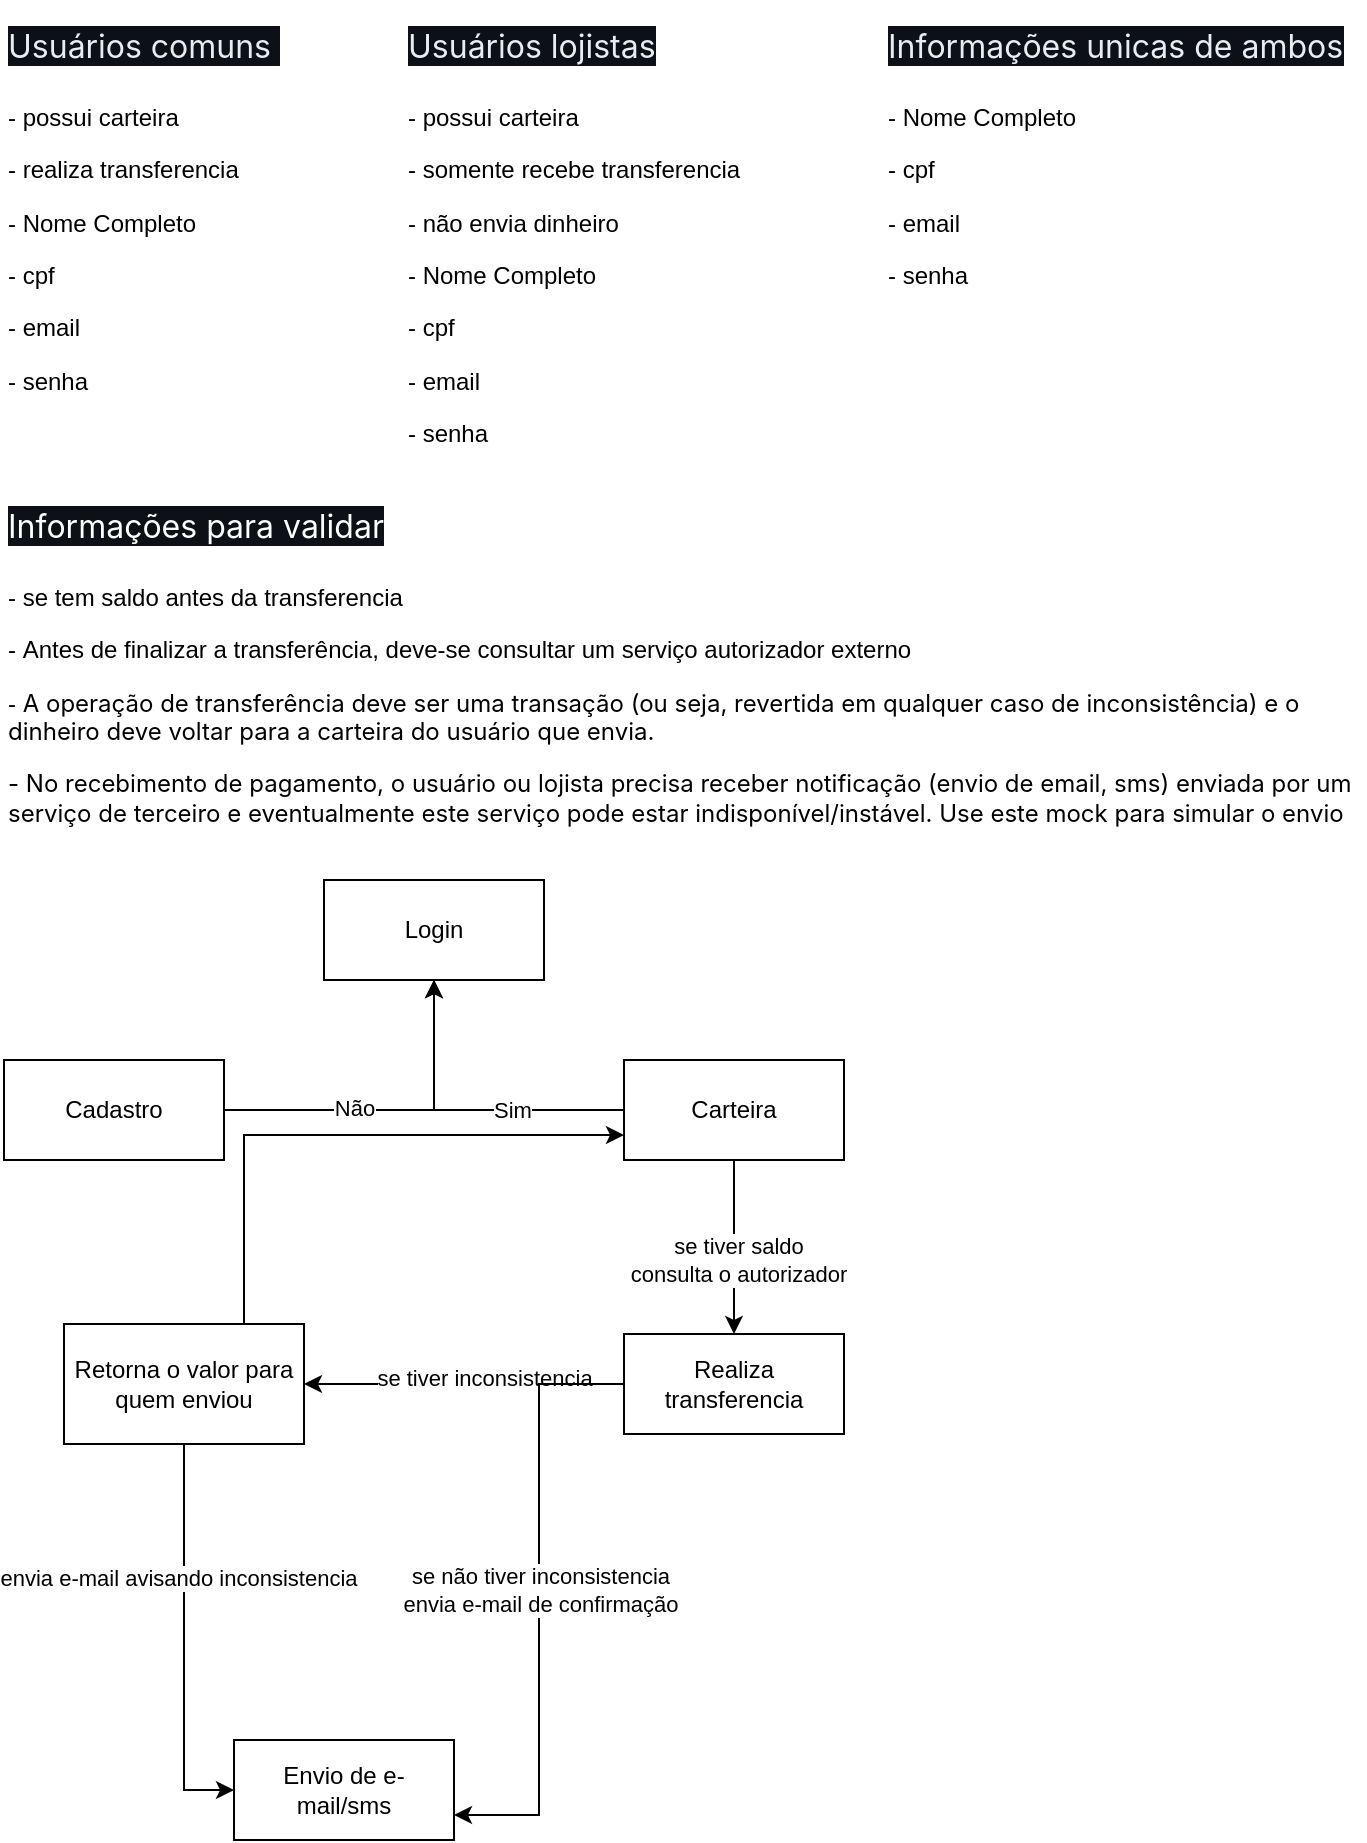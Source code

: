 <mxfile version="24.1.0" type="github">
  <diagram name="Page-1" id="jgrMcViGBsHfd4_gPdMv">
    <mxGraphModel dx="1434" dy="780" grid="1" gridSize="10" guides="1" tooltips="1" connect="1" arrows="1" fold="1" page="1" pageScale="1" pageWidth="850" pageHeight="1100" math="0" shadow="0">
      <root>
        <mxCell id="0" />
        <mxCell id="1" parent="0" />
        <mxCell id="ey2KOD_8CootJRv2RIbU-1" value="&lt;h1 style=&quot;margin-top: 0px;&quot;&gt;&lt;span style=&quot;color: rgb(230, 237, 243); font-family: -apple-system, BlinkMacSystemFont, &amp;quot;Segoe UI&amp;quot;, &amp;quot;Noto Sans&amp;quot;, Helvetica, Arial, sans-serif, &amp;quot;Apple Color Emoji&amp;quot;, &amp;quot;Segoe UI Emoji&amp;quot;; font-size: 16px; font-weight: 400; background-color: rgb(13, 17, 23);&quot;&gt;Usuários comuns&amp;nbsp;&lt;/span&gt;&lt;/h1&gt;&lt;p&gt;- possui carteira&lt;/p&gt;&lt;p&gt;- realiza transferencia&lt;/p&gt;&lt;p&gt;- Nome Completo&lt;/p&gt;&lt;p&gt;- cpf&lt;/p&gt;&lt;p&gt;- email&lt;/p&gt;&lt;p&gt;- senha&lt;/p&gt;&lt;p&gt;&lt;br&gt;&lt;/p&gt;&lt;p&gt;&lt;br&gt;&lt;/p&gt;" style="text;html=1;whiteSpace=wrap;overflow=hidden;rounded=0;" vertex="1" parent="1">
          <mxGeometry x="40" y="40" width="160" height="200" as="geometry" />
        </mxCell>
        <mxCell id="ey2KOD_8CootJRv2RIbU-2" value="&lt;h1 style=&quot;margin-top: 0px;&quot;&gt;&lt;span style=&quot;color: rgb(230, 237, 243); font-family: -apple-system, BlinkMacSystemFont, &amp;quot;Segoe UI&amp;quot;, &amp;quot;Noto Sans&amp;quot;, Helvetica, Arial, sans-serif, &amp;quot;Apple Color Emoji&amp;quot;, &amp;quot;Segoe UI Emoji&amp;quot;; font-size: 16px; font-weight: 400; background-color: rgb(13, 17, 23);&quot;&gt;Usuários lojistas&lt;/span&gt;&lt;br&gt;&lt;/h1&gt;&lt;p&gt;- possui carteira&lt;/p&gt;&lt;p&gt;- somente recebe transferencia&lt;/p&gt;&lt;p&gt;- não envia dinheiro&lt;/p&gt;&lt;p&gt;- Nome Completo&lt;/p&gt;&lt;p&gt;- cpf&lt;/p&gt;&lt;p&gt;- email&lt;/p&gt;&lt;p&gt;- senha&lt;/p&gt;" style="text;html=1;whiteSpace=wrap;overflow=hidden;rounded=0;" vertex="1" parent="1">
          <mxGeometry x="240" y="40" width="200" height="240" as="geometry" />
        </mxCell>
        <mxCell id="ey2KOD_8CootJRv2RIbU-3" value="&lt;h1 style=&quot;margin-top: 0px;&quot;&gt;&lt;span style=&quot;color: rgb(230, 237, 243); font-family: -apple-system, BlinkMacSystemFont, &amp;quot;Segoe UI&amp;quot;, &amp;quot;Noto Sans&amp;quot;, Helvetica, Arial, sans-serif, &amp;quot;Apple Color Emoji&amp;quot;, &amp;quot;Segoe UI Emoji&amp;quot;; font-size: 16px; font-weight: 400; background-color: rgb(13, 17, 23);&quot;&gt;Informações unicas de ambos&lt;/span&gt;&lt;/h1&gt;&lt;p&gt;&lt;span style=&quot;background-color: initial;&quot;&gt;- Nome Completo&lt;/span&gt;&lt;br&gt;&lt;/p&gt;&lt;p&gt;- cpf&lt;/p&gt;&lt;p&gt;- email&lt;/p&gt;&lt;p&gt;- senha&lt;/p&gt;&lt;p&gt;&lt;br&gt;&lt;/p&gt;&lt;p&gt;&lt;br&gt;&lt;/p&gt;" style="text;html=1;whiteSpace=wrap;overflow=hidden;rounded=0;" vertex="1" parent="1">
          <mxGeometry x="480" y="40" width="240" height="200" as="geometry" />
        </mxCell>
        <mxCell id="ey2KOD_8CootJRv2RIbU-4" value="&lt;h1 style=&quot;margin-top: 0px;&quot;&gt;&lt;span style=&quot;font-family: -apple-system, BlinkMacSystemFont, &amp;quot;Segoe UI&amp;quot;, &amp;quot;Noto Sans&amp;quot;, Helvetica, Arial, sans-serif, &amp;quot;Apple Color Emoji&amp;quot;, &amp;quot;Segoe UI Emoji&amp;quot;; font-size: 16px; font-weight: 400; background-color: rgb(13, 17, 23);&quot;&gt;&lt;font color=&quot;#ffffff&quot;&gt;Informações para validar&lt;/font&gt;&lt;/span&gt;&lt;/h1&gt;&lt;p&gt;- se tem saldo antes da transferencia&lt;/p&gt;&lt;p&gt;-&amp;nbsp;&lt;font face=&quot;Helvetica&quot;&gt;Antes de finalizar a transferência, deve-se consultar um serviço autorizador externo&lt;/font&gt;&lt;/p&gt;&lt;p&gt;&lt;font face=&quot;Helvetica&quot;&gt;-&amp;nbsp;&lt;/font&gt;&lt;span style=&quot;font-family: -apple-system, BlinkMacSystemFont, &amp;quot;Segoe UI&amp;quot;, &amp;quot;Noto Sans&amp;quot;, Helvetica, Arial, sans-serif, &amp;quot;Apple Color Emoji&amp;quot;, &amp;quot;Segoe UI Emoji&amp;quot;;&quot;&gt;&lt;font style=&quot;font-size: 12px;&quot;&gt;A operação de transferência deve ser uma transação (ou seja, revertida em qualquer caso de inconsistência) e o dinheiro deve voltar para a carteira do usuário que envia.&lt;/font&gt;&lt;/span&gt;&lt;/p&gt;&lt;p&gt;&lt;font style=&quot;font-size: 12px;&quot;&gt;&lt;span style=&quot;font-family: -apple-system, BlinkMacSystemFont, &amp;quot;Segoe UI&amp;quot;, &amp;quot;Noto Sans&amp;quot;, Helvetica, Arial, sans-serif, &amp;quot;Apple Color Emoji&amp;quot;, &amp;quot;Segoe UI Emoji&amp;quot;;&quot;&gt;-&amp;nbsp;&lt;/span&gt;&lt;span style=&quot;font-family: -apple-system, BlinkMacSystemFont, &amp;quot;Segoe UI&amp;quot;, &amp;quot;Noto Sans&amp;quot;, Helvetica, Arial, sans-serif, &amp;quot;Apple Color Emoji&amp;quot;, &amp;quot;Segoe UI Emoji&amp;quot;;&quot;&gt;No recebimento de pagamento, o usuário ou lojista precisa receber notificação (envio de email, sms) enviada por um serviço de terceiro e eventualmente este serviço pode estar indisponível/instável. Use este mock para simular o envio&lt;/span&gt;&lt;/font&gt;&lt;br&gt;&lt;/p&gt;" style="text;html=1;whiteSpace=wrap;overflow=hidden;rounded=0;" vertex="1" parent="1">
          <mxGeometry x="40" y="280" width="680" height="200" as="geometry" />
        </mxCell>
        <mxCell id="ey2KOD_8CootJRv2RIbU-12" style="edgeStyle=orthogonalEdgeStyle;rounded=0;orthogonalLoop=1;jettySize=auto;html=1;entryX=0.5;entryY=1;entryDx=0;entryDy=0;" edge="1" parent="1" source="ey2KOD_8CootJRv2RIbU-8" target="ey2KOD_8CootJRv2RIbU-9">
          <mxGeometry relative="1" as="geometry" />
        </mxCell>
        <mxCell id="ey2KOD_8CootJRv2RIbU-13" value="Não" style="edgeLabel;html=1;align=center;verticalAlign=middle;resizable=0;points=[];" vertex="1" connectable="0" parent="ey2KOD_8CootJRv2RIbU-12">
          <mxGeometry x="-0.235" y="1" relative="1" as="geometry">
            <mxPoint as="offset" />
          </mxGeometry>
        </mxCell>
        <mxCell id="ey2KOD_8CootJRv2RIbU-8" value="Cadastro" style="html=1;whiteSpace=wrap;" vertex="1" parent="1">
          <mxGeometry x="40" y="570" width="110" height="50" as="geometry" />
        </mxCell>
        <mxCell id="ey2KOD_8CootJRv2RIbU-9" value="Login" style="html=1;whiteSpace=wrap;" vertex="1" parent="1">
          <mxGeometry x="200" y="480" width="110" height="50" as="geometry" />
        </mxCell>
        <mxCell id="ey2KOD_8CootJRv2RIbU-14" style="edgeStyle=orthogonalEdgeStyle;rounded=0;orthogonalLoop=1;jettySize=auto;html=1;entryX=0.5;entryY=1;entryDx=0;entryDy=0;" edge="1" parent="1" source="ey2KOD_8CootJRv2RIbU-10" target="ey2KOD_8CootJRv2RIbU-9">
          <mxGeometry relative="1" as="geometry" />
        </mxCell>
        <mxCell id="ey2KOD_8CootJRv2RIbU-15" value="Sim" style="edgeLabel;html=1;align=center;verticalAlign=middle;resizable=0;points=[];" vertex="1" connectable="0" parent="ey2KOD_8CootJRv2RIbU-14">
          <mxGeometry x="-0.3" relative="1" as="geometry">
            <mxPoint as="offset" />
          </mxGeometry>
        </mxCell>
        <mxCell id="ey2KOD_8CootJRv2RIbU-17" style="edgeStyle=orthogonalEdgeStyle;rounded=0;orthogonalLoop=1;jettySize=auto;html=1;exitX=0.5;exitY=1;exitDx=0;exitDy=0;entryX=0.5;entryY=0;entryDx=0;entryDy=0;" edge="1" parent="1" source="ey2KOD_8CootJRv2RIbU-10" target="ey2KOD_8CootJRv2RIbU-16">
          <mxGeometry relative="1" as="geometry" />
        </mxCell>
        <mxCell id="ey2KOD_8CootJRv2RIbU-18" value="se tiver saldo&lt;div&gt;consulta o autorizador&lt;/div&gt;" style="edgeLabel;html=1;align=center;verticalAlign=middle;resizable=0;points=[];" vertex="1" connectable="0" parent="ey2KOD_8CootJRv2RIbU-17">
          <mxGeometry x="0.14" y="2" relative="1" as="geometry">
            <mxPoint as="offset" />
          </mxGeometry>
        </mxCell>
        <mxCell id="ey2KOD_8CootJRv2RIbU-10" value="Carteira" style="html=1;whiteSpace=wrap;" vertex="1" parent="1">
          <mxGeometry x="350" y="570" width="110" height="50" as="geometry" />
        </mxCell>
        <mxCell id="ey2KOD_8CootJRv2RIbU-11" value="Envio de e-mail/sms" style="html=1;whiteSpace=wrap;" vertex="1" parent="1">
          <mxGeometry x="155" y="910" width="110" height="50" as="geometry" />
        </mxCell>
        <mxCell id="ey2KOD_8CootJRv2RIbU-21" value="" style="edgeStyle=orthogonalEdgeStyle;rounded=0;orthogonalLoop=1;jettySize=auto;html=1;" edge="1" parent="1" source="ey2KOD_8CootJRv2RIbU-16" target="ey2KOD_8CootJRv2RIbU-20">
          <mxGeometry relative="1" as="geometry" />
        </mxCell>
        <mxCell id="ey2KOD_8CootJRv2RIbU-22" value="se tiver inconsistencia" style="edgeLabel;html=1;align=center;verticalAlign=middle;resizable=0;points=[];" vertex="1" connectable="0" parent="ey2KOD_8CootJRv2RIbU-21">
          <mxGeometry x="-0.12" y="-3" relative="1" as="geometry">
            <mxPoint as="offset" />
          </mxGeometry>
        </mxCell>
        <mxCell id="ey2KOD_8CootJRv2RIbU-28" style="edgeStyle=orthogonalEdgeStyle;rounded=0;orthogonalLoop=1;jettySize=auto;html=1;entryX=1;entryY=0.75;entryDx=0;entryDy=0;" edge="1" parent="1" source="ey2KOD_8CootJRv2RIbU-16" target="ey2KOD_8CootJRv2RIbU-11">
          <mxGeometry relative="1" as="geometry" />
        </mxCell>
        <mxCell id="ey2KOD_8CootJRv2RIbU-29" value="se não tiver inconsistencia&lt;div&gt;envia e-mail de confirmação&lt;/div&gt;" style="edgeLabel;html=1;align=center;verticalAlign=middle;resizable=0;points=[];" vertex="1" connectable="0" parent="ey2KOD_8CootJRv2RIbU-28">
          <mxGeometry x="-0.032" relative="1" as="geometry">
            <mxPoint as="offset" />
          </mxGeometry>
        </mxCell>
        <mxCell id="ey2KOD_8CootJRv2RIbU-16" value="Realiza transferencia" style="html=1;whiteSpace=wrap;" vertex="1" parent="1">
          <mxGeometry x="350" y="707" width="110" height="50" as="geometry" />
        </mxCell>
        <mxCell id="ey2KOD_8CootJRv2RIbU-23" style="edgeStyle=orthogonalEdgeStyle;rounded=0;orthogonalLoop=1;jettySize=auto;html=1;entryX=0;entryY=0.75;entryDx=0;entryDy=0;" edge="1" parent="1" source="ey2KOD_8CootJRv2RIbU-20" target="ey2KOD_8CootJRv2RIbU-10">
          <mxGeometry relative="1" as="geometry">
            <mxPoint x="120" y="630" as="targetPoint" />
            <Array as="points">
              <mxPoint x="160" y="608" />
            </Array>
          </mxGeometry>
        </mxCell>
        <mxCell id="ey2KOD_8CootJRv2RIbU-26" style="edgeStyle=orthogonalEdgeStyle;rounded=0;orthogonalLoop=1;jettySize=auto;html=1;entryX=0;entryY=0.5;entryDx=0;entryDy=0;" edge="1" parent="1" source="ey2KOD_8CootJRv2RIbU-20" target="ey2KOD_8CootJRv2RIbU-11">
          <mxGeometry relative="1" as="geometry" />
        </mxCell>
        <mxCell id="ey2KOD_8CootJRv2RIbU-27" value="envia e-mail avisando inconsistencia" style="edgeLabel;html=1;align=center;verticalAlign=middle;resizable=0;points=[];" vertex="1" connectable="0" parent="ey2KOD_8CootJRv2RIbU-26">
          <mxGeometry x="-0.323" y="-3" relative="1" as="geometry">
            <mxPoint as="offset" />
          </mxGeometry>
        </mxCell>
        <mxCell id="ey2KOD_8CootJRv2RIbU-20" value="Retorna o valor para quem enviou" style="whiteSpace=wrap;html=1;" vertex="1" parent="1">
          <mxGeometry x="70" y="702" width="120" height="60" as="geometry" />
        </mxCell>
      </root>
    </mxGraphModel>
  </diagram>
</mxfile>
